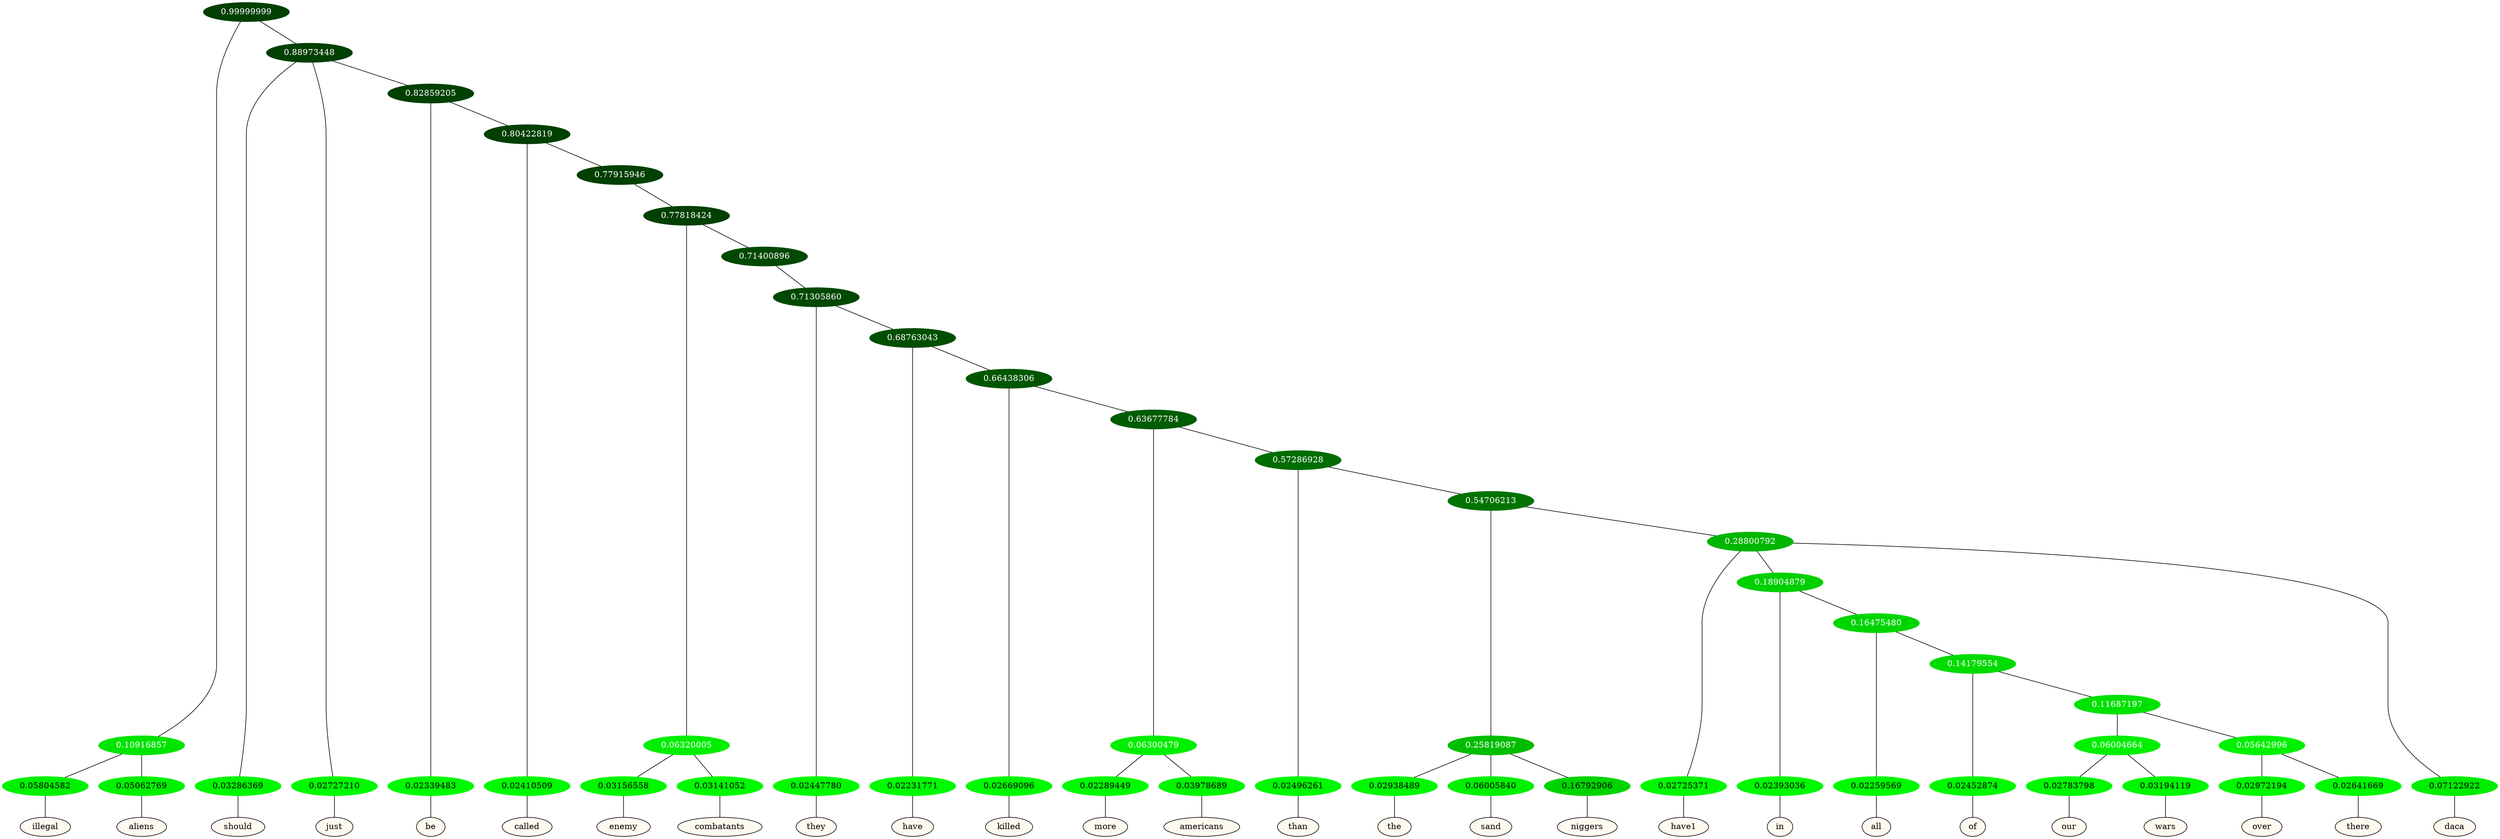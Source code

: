 graph {
	node [format=png height=0.15 nodesep=0.001 ordering=out overlap=prism overlap_scaling=0.01 ranksep=0.001 ratio=0.2 style=filled width=0.15]
	{
		rank=same
		a_w_3 [label=illegal color=black fillcolor=floralwhite style="filled,solid"]
		a_w_4 [label=aliens color=black fillcolor=floralwhite style="filled,solid"]
		a_w_5 [label=should color=black fillcolor=floralwhite style="filled,solid"]
		a_w_6 [label=just color=black fillcolor=floralwhite style="filled,solid"]
		a_w_8 [label=be color=black fillcolor=floralwhite style="filled,solid"]
		a_w_10 [label=called color=black fillcolor=floralwhite style="filled,solid"]
		a_w_15 [label=enemy color=black fillcolor=floralwhite style="filled,solid"]
		a_w_16 [label=combatants color=black fillcolor=floralwhite style="filled,solid"]
		a_w_18 [label=they color=black fillcolor=floralwhite style="filled,solid"]
		a_w_20 [label=have color=black fillcolor=floralwhite style="filled,solid"]
		a_w_22 [label=killed color=black fillcolor=floralwhite style="filled,solid"]
		a_w_26 [label=more color=black fillcolor=floralwhite style="filled,solid"]
		a_w_27 [label=americans color=black fillcolor=floralwhite style="filled,solid"]
		a_w_28 [label=than color=black fillcolor=floralwhite style="filled,solid"]
		a_w_32 [label=the color=black fillcolor=floralwhite style="filled,solid"]
		a_w_33 [label=sand color=black fillcolor=floralwhite style="filled,solid"]
		a_w_34 [label=niggers color=black fillcolor=floralwhite style="filled,solid"]
		a_w_35 [label=have1 color=black fillcolor=floralwhite style="filled,solid"]
		a_w_38 [label=in color=black fillcolor=floralwhite style="filled,solid"]
		a_w_40 [label=all color=black fillcolor=floralwhite style="filled,solid"]
		a_w_42 [label=of color=black fillcolor=floralwhite style="filled,solid"]
		a_w_46 [label=our color=black fillcolor=floralwhite style="filled,solid"]
		a_w_47 [label=wars color=black fillcolor=floralwhite style="filled,solid"]
		a_w_48 [label=over color=black fillcolor=floralwhite style="filled,solid"]
		a_w_49 [label=there color=black fillcolor=floralwhite style="filled,solid"]
		a_w_37 [label=daca color=black fillcolor=floralwhite style="filled,solid"]
	}
	a_n_3 -- a_w_3
	a_n_4 -- a_w_4
	a_n_5 -- a_w_5
	a_n_6 -- a_w_6
	a_n_8 -- a_w_8
	a_n_10 -- a_w_10
	a_n_15 -- a_w_15
	a_n_16 -- a_w_16
	a_n_18 -- a_w_18
	a_n_20 -- a_w_20
	a_n_22 -- a_w_22
	a_n_26 -- a_w_26
	a_n_27 -- a_w_27
	a_n_28 -- a_w_28
	a_n_32 -- a_w_32
	a_n_33 -- a_w_33
	a_n_34 -- a_w_34
	a_n_35 -- a_w_35
	a_n_38 -- a_w_38
	a_n_40 -- a_w_40
	a_n_42 -- a_w_42
	a_n_46 -- a_w_46
	a_n_47 -- a_w_47
	a_n_48 -- a_w_48
	a_n_49 -- a_w_49
	a_n_37 -- a_w_37
	{
		rank=same
		a_n_3 [label=0.05804582 color="0.334 1.000 0.942" fontcolor=black]
		a_n_4 [label=0.05062769 color="0.334 1.000 0.949" fontcolor=black]
		a_n_5 [label=0.03286369 color="0.334 1.000 0.967" fontcolor=black]
		a_n_6 [label=0.02727210 color="0.334 1.000 0.973" fontcolor=black]
		a_n_8 [label=0.02339483 color="0.334 1.000 0.977" fontcolor=black]
		a_n_10 [label=0.02410509 color="0.334 1.000 0.976" fontcolor=black]
		a_n_15 [label=0.03156558 color="0.334 1.000 0.968" fontcolor=black]
		a_n_16 [label=0.03141052 color="0.334 1.000 0.969" fontcolor=black]
		a_n_18 [label=0.02447780 color="0.334 1.000 0.976" fontcolor=black]
		a_n_20 [label=0.02231771 color="0.334 1.000 0.978" fontcolor=black]
		a_n_22 [label=0.02669096 color="0.334 1.000 0.973" fontcolor=black]
		a_n_26 [label=0.02289449 color="0.334 1.000 0.977" fontcolor=black]
		a_n_27 [label=0.03978689 color="0.334 1.000 0.960" fontcolor=black]
		a_n_28 [label=0.02496261 color="0.334 1.000 0.975" fontcolor=black]
		a_n_32 [label=0.02938489 color="0.334 1.000 0.971" fontcolor=black]
		a_n_33 [label=0.06005840 color="0.334 1.000 0.940" fontcolor=black]
		a_n_34 [label=0.16792906 color="0.334 1.000 0.832" fontcolor=black]
		a_n_35 [label=0.02725371 color="0.334 1.000 0.973" fontcolor=black]
		a_n_38 [label=0.02393036 color="0.334 1.000 0.976" fontcolor=black]
		a_n_40 [label=0.02259569 color="0.334 1.000 0.977" fontcolor=black]
		a_n_42 [label=0.02452874 color="0.334 1.000 0.975" fontcolor=black]
		a_n_46 [label=0.02783798 color="0.334 1.000 0.972" fontcolor=black]
		a_n_47 [label=0.03194119 color="0.334 1.000 0.968" fontcolor=black]
		a_n_48 [label=0.02972194 color="0.334 1.000 0.970" fontcolor=black]
		a_n_49 [label=0.02641669 color="0.334 1.000 0.974" fontcolor=black]
		a_n_37 [label=0.07122922 color="0.334 1.000 0.929" fontcolor=black]
	}
	a_n_0 [label=0.99999999 color="0.334 1.000 0.250" fontcolor=grey99]
	a_n_1 [label=0.10916857 color="0.334 1.000 0.891" fontcolor=grey99]
	a_n_0 -- a_n_1
	a_n_2 [label=0.88973448 color="0.334 1.000 0.250" fontcolor=grey99]
	a_n_0 -- a_n_2
	a_n_1 -- a_n_3
	a_n_1 -- a_n_4
	a_n_2 -- a_n_5
	a_n_2 -- a_n_6
	a_n_7 [label=0.82859205 color="0.334 1.000 0.250" fontcolor=grey99]
	a_n_2 -- a_n_7
	a_n_7 -- a_n_8
	a_n_9 [label=0.80422819 color="0.334 1.000 0.250" fontcolor=grey99]
	a_n_7 -- a_n_9
	a_n_9 -- a_n_10
	a_n_11 [label=0.77915946 color="0.334 1.000 0.250" fontcolor=grey99]
	a_n_9 -- a_n_11
	a_n_12 [label=0.77818424 color="0.334 1.000 0.250" fontcolor=grey99]
	a_n_11 -- a_n_12
	a_n_13 [label=0.06320005 color="0.334 1.000 0.937" fontcolor=grey99]
	a_n_12 -- a_n_13
	a_n_14 [label=0.71400896 color="0.334 1.000 0.286" fontcolor=grey99]
	a_n_12 -- a_n_14
	a_n_13 -- a_n_15
	a_n_13 -- a_n_16
	a_n_17 [label=0.71305860 color="0.334 1.000 0.287" fontcolor=grey99]
	a_n_14 -- a_n_17
	a_n_17 -- a_n_18
	a_n_19 [label=0.68763043 color="0.334 1.000 0.312" fontcolor=grey99]
	a_n_17 -- a_n_19
	a_n_19 -- a_n_20
	a_n_21 [label=0.66438306 color="0.334 1.000 0.336" fontcolor=grey99]
	a_n_19 -- a_n_21
	a_n_21 -- a_n_22
	a_n_23 [label=0.63677784 color="0.334 1.000 0.363" fontcolor=grey99]
	a_n_21 -- a_n_23
	a_n_24 [label=0.06300479 color="0.334 1.000 0.937" fontcolor=grey99]
	a_n_23 -- a_n_24
	a_n_25 [label=0.57286928 color="0.334 1.000 0.427" fontcolor=grey99]
	a_n_23 -- a_n_25
	a_n_24 -- a_n_26
	a_n_24 -- a_n_27
	a_n_25 -- a_n_28
	a_n_29 [label=0.54706213 color="0.334 1.000 0.453" fontcolor=grey99]
	a_n_25 -- a_n_29
	a_n_30 [label=0.25819087 color="0.334 1.000 0.742" fontcolor=grey99]
	a_n_29 -- a_n_30
	a_n_31 [label=0.28800792 color="0.334 1.000 0.712" fontcolor=grey99]
	a_n_29 -- a_n_31
	a_n_30 -- a_n_32
	a_n_30 -- a_n_33
	a_n_30 -- a_n_34
	a_n_31 -- a_n_35
	a_n_36 [label=0.18904879 color="0.334 1.000 0.811" fontcolor=grey99]
	a_n_31 -- a_n_36
	a_n_31 -- a_n_37
	a_n_36 -- a_n_38
	a_n_39 [label=0.16475480 color="0.334 1.000 0.835" fontcolor=grey99]
	a_n_36 -- a_n_39
	a_n_39 -- a_n_40
	a_n_41 [label=0.14179554 color="0.334 1.000 0.858" fontcolor=grey99]
	a_n_39 -- a_n_41
	a_n_41 -- a_n_42
	a_n_43 [label=0.11687197 color="0.334 1.000 0.883" fontcolor=grey99]
	a_n_41 -- a_n_43
	a_n_44 [label=0.06004664 color="0.334 1.000 0.940" fontcolor=grey99]
	a_n_43 -- a_n_44
	a_n_45 [label=0.05642996 color="0.334 1.000 0.944" fontcolor=grey99]
	a_n_43 -- a_n_45
	a_n_44 -- a_n_46
	a_n_44 -- a_n_47
	a_n_45 -- a_n_48
	a_n_45 -- a_n_49
}
